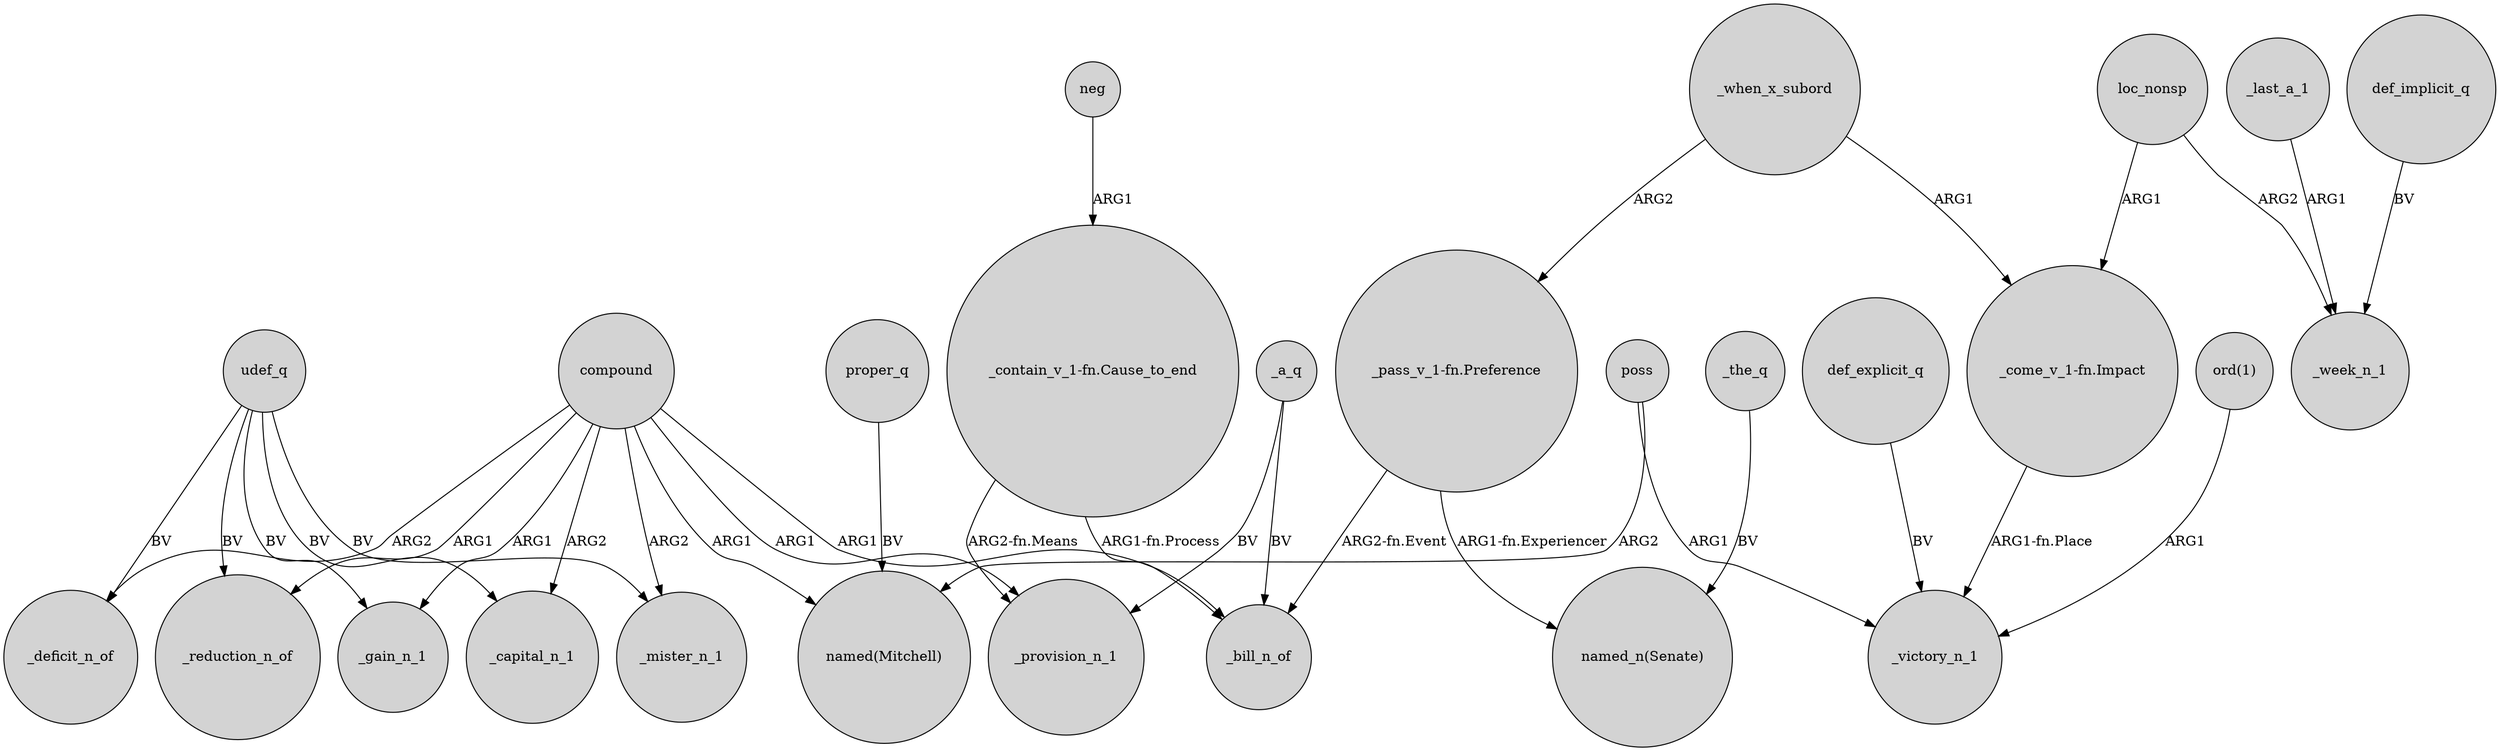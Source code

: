 digraph {
	node [shape=circle style=filled]
	compound -> _mister_n_1 [label=ARG2]
	_when_x_subord -> "_come_v_1-fn.Impact" [label=ARG1]
	neg -> "_contain_v_1-fn.Cause_to_end" [label=ARG1]
	poss -> _victory_n_1 [label=ARG1]
	poss -> "named(Mitchell)" [label=ARG2]
	_a_q -> _provision_n_1 [label=BV]
	"_contain_v_1-fn.Cause_to_end" -> _provision_n_1 [label="ARG2-fn.Means"]
	"_pass_v_1-fn.Preference" -> _bill_n_of [label="ARG2-fn.Event"]
	udef_q -> _gain_n_1 [label=BV]
	_the_q -> "named_n(Senate)" [label=BV]
	"ord(1)" -> _victory_n_1 [label=ARG1]
	compound -> _deficit_n_of [label=ARG2]
	compound -> _reduction_n_of [label=ARG1]
	loc_nonsp -> _week_n_1 [label=ARG2]
	compound -> _provision_n_1 [label=ARG1]
	udef_q -> _mister_n_1 [label=BV]
	compound -> "named(Mitchell)" [label=ARG1]
	def_explicit_q -> _victory_n_1 [label=BV]
	"_come_v_1-fn.Impact" -> _victory_n_1 [label="ARG1-fn.Place"]
	loc_nonsp -> "_come_v_1-fn.Impact" [label=ARG1]
	udef_q -> _capital_n_1 [label=BV]
	_last_a_1 -> _week_n_1 [label=ARG1]
	udef_q -> _reduction_n_of [label=BV]
	def_implicit_q -> _week_n_1 [label=BV]
	proper_q -> "named(Mitchell)" [label=BV]
	"_contain_v_1-fn.Cause_to_end" -> _bill_n_of [label="ARG1-fn.Process"]
	_when_x_subord -> "_pass_v_1-fn.Preference" [label=ARG2]
	compound -> _capital_n_1 [label=ARG2]
	compound -> _gain_n_1 [label=ARG1]
	compound -> _bill_n_of [label=ARG1]
	"_pass_v_1-fn.Preference" -> "named_n(Senate)" [label="ARG1-fn.Experiencer"]
	udef_q -> _deficit_n_of [label=BV]
	_a_q -> _bill_n_of [label=BV]
}
